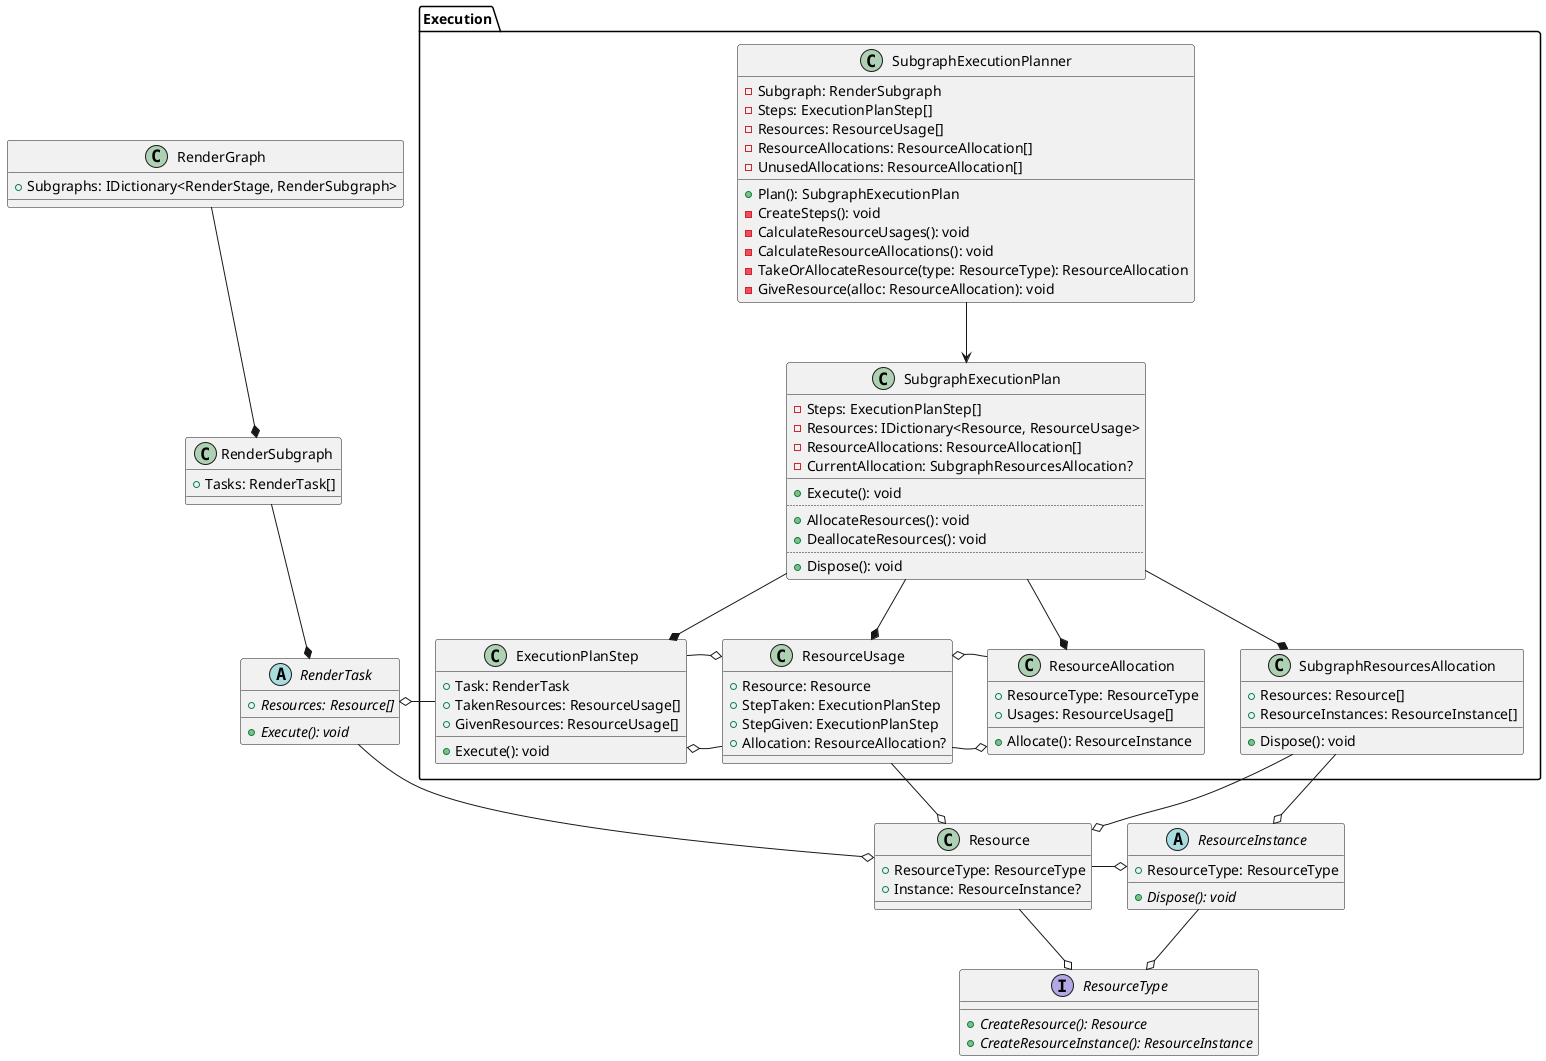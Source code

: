 ﻿@startuml

class RenderGraph {
    + Subgraphs: IDictionary<RenderStage, RenderSubgraph>
}

class RenderSubgraph {
    + Tasks: RenderTask[]
}

abstract class RenderTask {
    + {abstract} Resources: Resource[]
    + {abstract} Execute(): void
}

interface ResourceType {
    + {abstract} CreateResource(): Resource
    + {abstract} CreateResourceInstance(): ResourceInstance
}

class Resource {
    + ResourceType: ResourceType
    + Instance: ResourceInstance?
}

abstract class ResourceInstance {
    + ResourceType: ResourceType
    + {abstract} Dispose(): void
}

package Execution {
    class SubgraphExecutionPlan {
        - Steps: ExecutionPlanStep[]
        - Resources: IDictionary<Resource, ResourceUsage>
        - ResourceAllocations: ResourceAllocation[]
        - CurrentAllocation: SubgraphResourcesAllocation?
        __
        + Execute(): void
        ..
        + AllocateResources(): void
        + DeallocateResources(): void
        ..
        + Dispose(): void
    }
    
    class SubgraphResourcesAllocation {
        + Resources: Resource[]
        + ResourceInstances: ResourceInstance[]
        + Dispose(): void
    }
    
    class SubgraphExecutionPlanner {
        - Subgraph: RenderSubgraph
        - Steps: ExecutionPlanStep[]
        - Resources: ResourceUsage[]
        - ResourceAllocations: ResourceAllocation[]
        - UnusedAllocations: ResourceAllocation[]
        + Plan(): SubgraphExecutionPlan
        - CreateSteps(): void
        - CalculateResourceUsages(): void
        - CalculateResourceAllocations(): void
        - TakeOrAllocateResource(type: ResourceType): ResourceAllocation
        - GiveResource(alloc: ResourceAllocation): void
    }
    
    class ExecutionPlanStep {
        + Task: RenderTask
        + TakenResources: ResourceUsage[]
        + GivenResources: ResourceUsage[]
        + Execute(): void
    }
    
    class ResourceUsage {
        + Resource: Resource
        + StepTaken: ExecutionPlanStep
        + StepGiven: ExecutionPlanStep
        + Allocation: ResourceAllocation?
    }
    
    class ResourceAllocation {
        + ResourceType: ResourceType
        + Usages: ResourceUsage[]
        + Allocate(): ResourceInstance
    }
}

RenderGraph --* RenderSubgraph
RenderSubgraph --* RenderTask
RenderTask --o Resource

Resource -o ResourceInstance
ResourceInstance --o ResourceType
Resource --o ResourceType

SubgraphExecutionPlanner --> SubgraphExecutionPlan
SubgraphExecutionPlan --* ResourceUsage
SubgraphExecutionPlan --* ExecutionPlanStep
SubgraphExecutionPlan --* SubgraphResourcesAllocation
SubgraphExecutionPlan --* ResourceAllocation

RenderTask o- ExecutionPlanStep
ExecutionPlanStep o- ResourceUsage
ExecutionPlanStep -o ResourceUsage
ResourceUsage --o Resource
ResourceUsage -o ResourceAllocation
ResourceUsage o- ResourceAllocation

SubgraphResourcesAllocation --o ResourceInstance
SubgraphResourcesAllocation --o Resource

@enduml